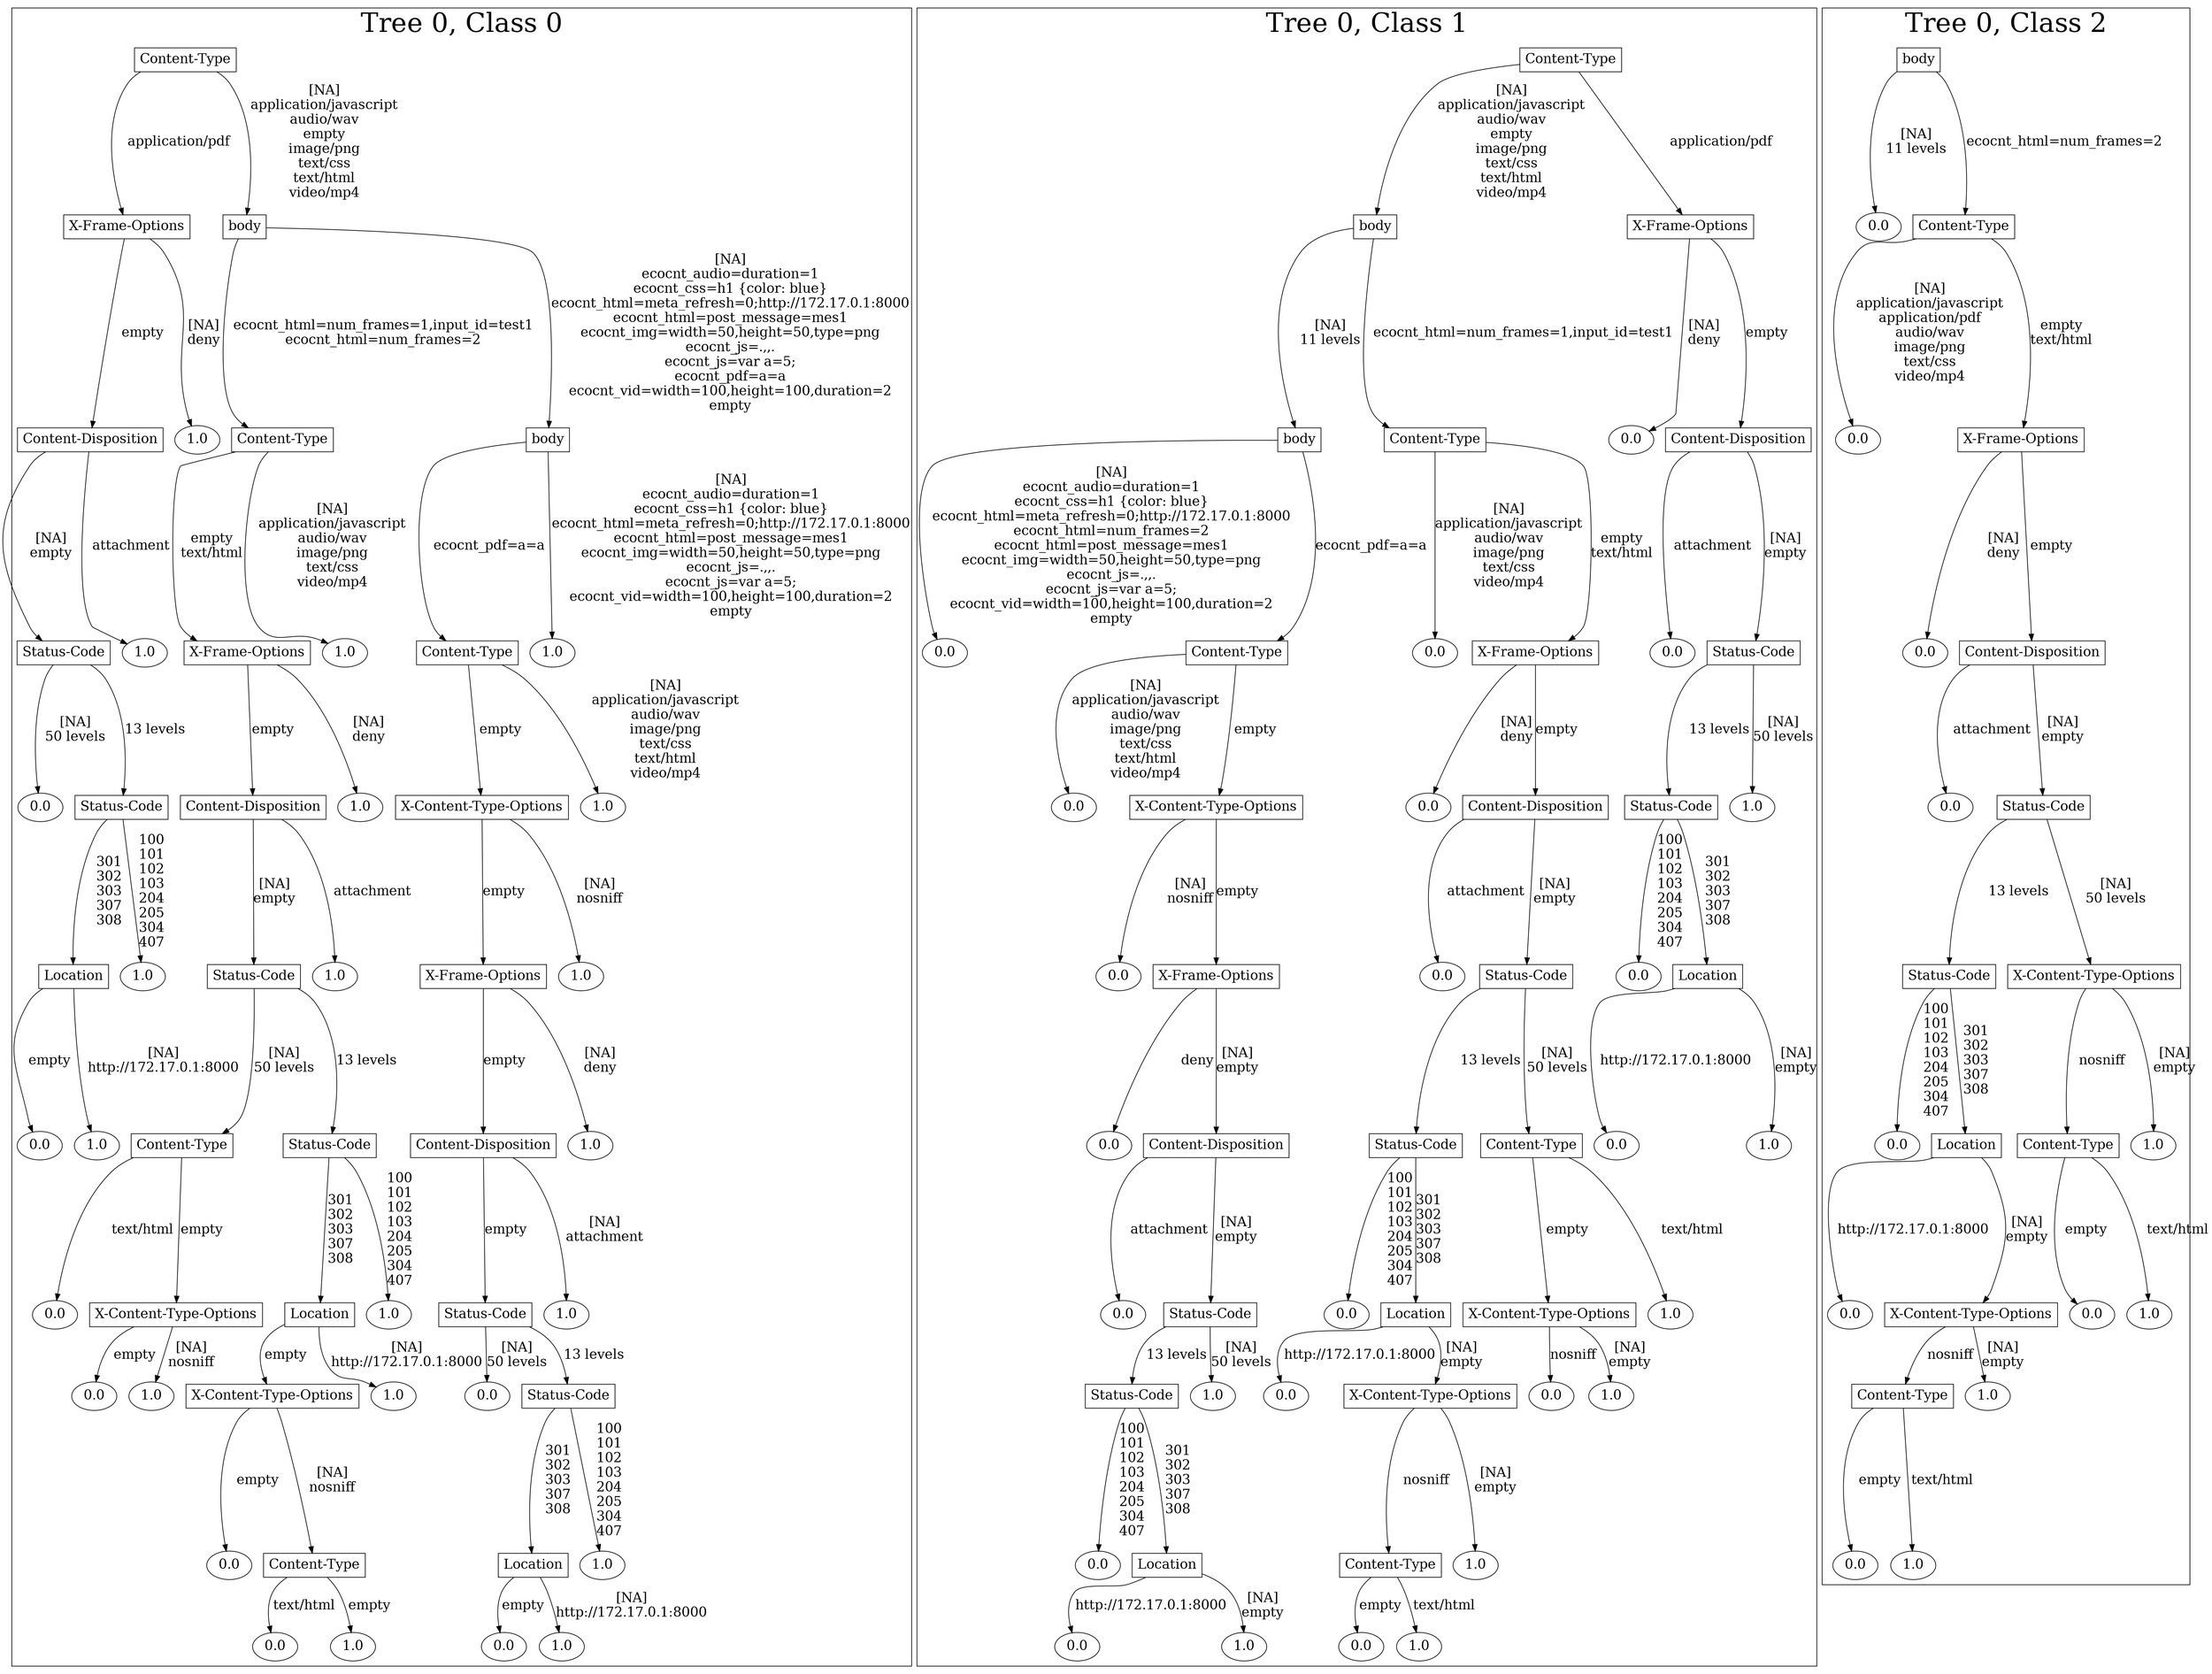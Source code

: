 /*
Generated by:
    http://https://github.com/h2oai/h2o-3/tree/master/h2o-genmodel/src/main/java/hex/genmodel/tools/PrintMojo.java
*/

/*
On a mac:

$ brew install graphviz
$ dot -Tpng file.gv -o file.png
$ open file.png
*/

digraph G {

subgraph cluster_0 {
/* Nodes */

/* Level 0 */
{
"SG_0_Node_0" [shape=box, fontsize=20, label="Content-Type"]
}

/* Level 1 */
{
"SG_0_Node_1" [shape=box, fontsize=20, label="X-Frame-Options"]
"SG_0_Node_2" [shape=box, fontsize=20, label="body"]
}

/* Level 2 */
{
"SG_0_Node_3" [shape=box, fontsize=20, label="Content-Disposition"]
"SG_0_Node_25" [fontsize=20, label="1.0"]
"SG_0_Node_4" [shape=box, fontsize=20, label="Content-Type"]
"SG_0_Node_5" [shape=box, fontsize=20, label="body"]
}

/* Level 3 */
{
"SG_0_Node_6" [shape=box, fontsize=20, label="Status-Code"]
"SG_0_Node_26" [fontsize=20, label="1.0"]
"SG_0_Node_7" [shape=box, fontsize=20, label="X-Frame-Options"]
"SG_0_Node_27" [fontsize=20, label="1.0"]
"SG_0_Node_8" [shape=box, fontsize=20, label="Content-Type"]
"SG_0_Node_28" [fontsize=20, label="1.0"]
}

/* Level 4 */
{
"SG_0_Node_29" [fontsize=20, label="0.0"]
"SG_0_Node_9" [shape=box, fontsize=20, label="Status-Code"]
"SG_0_Node_10" [shape=box, fontsize=20, label="Content-Disposition"]
"SG_0_Node_30" [fontsize=20, label="1.0"]
"SG_0_Node_11" [shape=box, fontsize=20, label="X-Content-Type-Options"]
"SG_0_Node_31" [fontsize=20, label="1.0"]
}

/* Level 5 */
{
"SG_0_Node_12" [shape=box, fontsize=20, label="Location"]
"SG_0_Node_32" [fontsize=20, label="1.0"]
"SG_0_Node_13" [shape=box, fontsize=20, label="Status-Code"]
"SG_0_Node_33" [fontsize=20, label="1.0"]
"SG_0_Node_14" [shape=box, fontsize=20, label="X-Frame-Options"]
"SG_0_Node_34" [fontsize=20, label="1.0"]
}

/* Level 6 */
{
"SG_0_Node_35" [fontsize=20, label="0.0"]
"SG_0_Node_36" [fontsize=20, label="1.0"]
"SG_0_Node_15" [shape=box, fontsize=20, label="Content-Type"]
"SG_0_Node_16" [shape=box, fontsize=20, label="Status-Code"]
"SG_0_Node_17" [shape=box, fontsize=20, label="Content-Disposition"]
"SG_0_Node_37" [fontsize=20, label="1.0"]
}

/* Level 7 */
{
"SG_0_Node_38" [fontsize=20, label="0.0"]
"SG_0_Node_18" [shape=box, fontsize=20, label="X-Content-Type-Options"]
"SG_0_Node_19" [shape=box, fontsize=20, label="Location"]
"SG_0_Node_39" [fontsize=20, label="1.0"]
"SG_0_Node_20" [shape=box, fontsize=20, label="Status-Code"]
"SG_0_Node_40" [fontsize=20, label="1.0"]
}

/* Level 8 */
{
"SG_0_Node_41" [fontsize=20, label="0.0"]
"SG_0_Node_42" [fontsize=20, label="1.0"]
"SG_0_Node_21" [shape=box, fontsize=20, label="X-Content-Type-Options"]
"SG_0_Node_43" [fontsize=20, label="1.0"]
"SG_0_Node_44" [fontsize=20, label="0.0"]
"SG_0_Node_22" [shape=box, fontsize=20, label="Status-Code"]
}

/* Level 9 */
{
"SG_0_Node_45" [fontsize=20, label="0.0"]
"SG_0_Node_23" [shape=box, fontsize=20, label="Content-Type"]
"SG_0_Node_24" [shape=box, fontsize=20, label="Location"]
"SG_0_Node_46" [fontsize=20, label="1.0"]
}

/* Level 10 */
{
"SG_0_Node_47" [fontsize=20, label="0.0"]
"SG_0_Node_48" [fontsize=20, label="1.0"]
"SG_0_Node_49" [fontsize=20, label="0.0"]
"SG_0_Node_50" [fontsize=20, label="1.0"]
}

/* Edges */
"SG_0_Node_0" -> "SG_0_Node_1" [fontsize=20, label="application/pdf
"]
"SG_0_Node_0" -> "SG_0_Node_2" [fontsize=20, label="[NA]
application/javascript
audio/wav
empty
image/png
text/css
text/html
video/mp4
"]
"SG_0_Node_2" -> "SG_0_Node_4" [fontsize=20, label="ecocnt_html=num_frames=1,input_id=test1
ecocnt_html=num_frames=2
"]
"SG_0_Node_2" -> "SG_0_Node_5" [fontsize=20, label="[NA]
ecocnt_audio=duration=1
ecocnt_css=h1 {color: blue}
ecocnt_html=meta_refresh=0;http://172.17.0.1:8000
ecocnt_html=post_message=mes1
ecocnt_img=width=50,height=50,type=png
ecocnt_js=.,,.
ecocnt_js=var a=5;
ecocnt_pdf=a=a
ecocnt_vid=width=100,height=100,duration=2
empty
"]
"SG_0_Node_5" -> "SG_0_Node_8" [fontsize=20, label="ecocnt_pdf=a=a
"]
"SG_0_Node_5" -> "SG_0_Node_28" [fontsize=20, label="[NA]
ecocnt_audio=duration=1
ecocnt_css=h1 {color: blue}
ecocnt_html=meta_refresh=0;http://172.17.0.1:8000
ecocnt_html=post_message=mes1
ecocnt_img=width=50,height=50,type=png
ecocnt_js=.,,.
ecocnt_js=var a=5;
ecocnt_vid=width=100,height=100,duration=2
empty
"]
"SG_0_Node_8" -> "SG_0_Node_11" [fontsize=20, label="empty
"]
"SG_0_Node_8" -> "SG_0_Node_31" [fontsize=20, label="[NA]
application/javascript
audio/wav
image/png
text/css
text/html
video/mp4
"]
"SG_0_Node_11" -> "SG_0_Node_14" [fontsize=20, label="empty
"]
"SG_0_Node_11" -> "SG_0_Node_34" [fontsize=20, label="[NA]
nosniff
"]
"SG_0_Node_14" -> "SG_0_Node_17" [fontsize=20, label="empty
"]
"SG_0_Node_14" -> "SG_0_Node_37" [fontsize=20, label="[NA]
deny
"]
"SG_0_Node_17" -> "SG_0_Node_20" [fontsize=20, label="empty
"]
"SG_0_Node_17" -> "SG_0_Node_40" [fontsize=20, label="[NA]
attachment
"]
"SG_0_Node_20" -> "SG_0_Node_44" [fontsize=20, label="[NA]
50 levels
"]
"SG_0_Node_20" -> "SG_0_Node_22" [fontsize=20, label="13 levels
"]
"SG_0_Node_22" -> "SG_0_Node_24" [fontsize=20, label="301
302
303
307
308
"]
"SG_0_Node_22" -> "SG_0_Node_46" [fontsize=20, label="100
101
102
103
204
205
304
407
"]
"SG_0_Node_24" -> "SG_0_Node_49" [fontsize=20, label="empty
"]
"SG_0_Node_24" -> "SG_0_Node_50" [fontsize=20, label="[NA]
http://172.17.0.1:8000
"]
"SG_0_Node_4" -> "SG_0_Node_7" [fontsize=20, label="empty
text/html
"]
"SG_0_Node_4" -> "SG_0_Node_27" [fontsize=20, label="[NA]
application/javascript
audio/wav
image/png
text/css
video/mp4
"]
"SG_0_Node_7" -> "SG_0_Node_10" [fontsize=20, label="empty
"]
"SG_0_Node_7" -> "SG_0_Node_30" [fontsize=20, label="[NA]
deny
"]
"SG_0_Node_10" -> "SG_0_Node_13" [fontsize=20, label="[NA]
empty
"]
"SG_0_Node_10" -> "SG_0_Node_33" [fontsize=20, label="attachment
"]
"SG_0_Node_13" -> "SG_0_Node_15" [fontsize=20, label="[NA]
50 levels
"]
"SG_0_Node_13" -> "SG_0_Node_16" [fontsize=20, label="13 levels
"]
"SG_0_Node_16" -> "SG_0_Node_19" [fontsize=20, label="301
302
303
307
308
"]
"SG_0_Node_16" -> "SG_0_Node_39" [fontsize=20, label="100
101
102
103
204
205
304
407
"]
"SG_0_Node_19" -> "SG_0_Node_21" [fontsize=20, label="empty
"]
"SG_0_Node_19" -> "SG_0_Node_43" [fontsize=20, label="[NA]
http://172.17.0.1:8000
"]
"SG_0_Node_21" -> "SG_0_Node_45" [fontsize=20, label="empty
"]
"SG_0_Node_21" -> "SG_0_Node_23" [fontsize=20, label="[NA]
nosniff
"]
"SG_0_Node_23" -> "SG_0_Node_47" [fontsize=20, label="text/html
"]
"SG_0_Node_23" -> "SG_0_Node_48" [fontsize=20, label="empty
"]
"SG_0_Node_15" -> "SG_0_Node_38" [fontsize=20, label="text/html
"]
"SG_0_Node_15" -> "SG_0_Node_18" [fontsize=20, label="empty
"]
"SG_0_Node_18" -> "SG_0_Node_41" [fontsize=20, label="empty
"]
"SG_0_Node_18" -> "SG_0_Node_42" [fontsize=20, label="[NA]
nosniff
"]
"SG_0_Node_1" -> "SG_0_Node_3" [fontsize=20, label="empty
"]
"SG_0_Node_1" -> "SG_0_Node_25" [fontsize=20, label="[NA]
deny
"]
"SG_0_Node_3" -> "SG_0_Node_6" [fontsize=20, label="[NA]
empty
"]
"SG_0_Node_3" -> "SG_0_Node_26" [fontsize=20, label="attachment
"]
"SG_0_Node_6" -> "SG_0_Node_29" [fontsize=20, label="[NA]
50 levels
"]
"SG_0_Node_6" -> "SG_0_Node_9" [fontsize=20, label="13 levels
"]
"SG_0_Node_9" -> "SG_0_Node_12" [fontsize=20, label="301
302
303
307
308
"]
"SG_0_Node_9" -> "SG_0_Node_32" [fontsize=20, label="100
101
102
103
204
205
304
407
"]
"SG_0_Node_12" -> "SG_0_Node_35" [fontsize=20, label="empty
"]
"SG_0_Node_12" -> "SG_0_Node_36" [fontsize=20, label="[NA]
http://172.17.0.1:8000
"]

fontsize=40
label="Tree 0, Class 0"
}

subgraph cluster_1 {
/* Nodes */

/* Level 0 */
{
"SG_1_Node_0" [shape=box, fontsize=20, label="Content-Type"]
}

/* Level 1 */
{
"SG_1_Node_1" [shape=box, fontsize=20, label="body"]
"SG_1_Node_2" [shape=box, fontsize=20, label="X-Frame-Options"]
}

/* Level 2 */
{
"SG_1_Node_3" [shape=box, fontsize=20, label="body"]
"SG_1_Node_4" [shape=box, fontsize=20, label="Content-Type"]
"SG_1_Node_25" [fontsize=20, label="0.0"]
"SG_1_Node_5" [shape=box, fontsize=20, label="Content-Disposition"]
}

/* Level 3 */
{
"SG_1_Node_26" [fontsize=20, label="0.0"]
"SG_1_Node_6" [shape=box, fontsize=20, label="Content-Type"]
"SG_1_Node_27" [fontsize=20, label="0.0"]
"SG_1_Node_7" [shape=box, fontsize=20, label="X-Frame-Options"]
"SG_1_Node_28" [fontsize=20, label="0.0"]
"SG_1_Node_8" [shape=box, fontsize=20, label="Status-Code"]
}

/* Level 4 */
{
"SG_1_Node_29" [fontsize=20, label="0.0"]
"SG_1_Node_9" [shape=box, fontsize=20, label="X-Content-Type-Options"]
"SG_1_Node_30" [fontsize=20, label="0.0"]
"SG_1_Node_10" [shape=box, fontsize=20, label="Content-Disposition"]
"SG_1_Node_11" [shape=box, fontsize=20, label="Status-Code"]
"SG_1_Node_31" [fontsize=20, label="1.0"]
}

/* Level 5 */
{
"SG_1_Node_32" [fontsize=20, label="0.0"]
"SG_1_Node_12" [shape=box, fontsize=20, label="X-Frame-Options"]
"SG_1_Node_33" [fontsize=20, label="0.0"]
"SG_1_Node_13" [shape=box, fontsize=20, label="Status-Code"]
"SG_1_Node_34" [fontsize=20, label="0.0"]
"SG_1_Node_14" [shape=box, fontsize=20, label="Location"]
}

/* Level 6 */
{
"SG_1_Node_35" [fontsize=20, label="0.0"]
"SG_1_Node_15" [shape=box, fontsize=20, label="Content-Disposition"]
"SG_1_Node_16" [shape=box, fontsize=20, label="Status-Code"]
"SG_1_Node_17" [shape=box, fontsize=20, label="Content-Type"]
"SG_1_Node_36" [fontsize=20, label="0.0"]
"SG_1_Node_37" [fontsize=20, label="1.0"]
}

/* Level 7 */
{
"SG_1_Node_38" [fontsize=20, label="0.0"]
"SG_1_Node_18" [shape=box, fontsize=20, label="Status-Code"]
"SG_1_Node_39" [fontsize=20, label="0.0"]
"SG_1_Node_19" [shape=box, fontsize=20, label="Location"]
"SG_1_Node_20" [shape=box, fontsize=20, label="X-Content-Type-Options"]
"SG_1_Node_40" [fontsize=20, label="1.0"]
}

/* Level 8 */
{
"SG_1_Node_21" [shape=box, fontsize=20, label="Status-Code"]
"SG_1_Node_41" [fontsize=20, label="1.0"]
"SG_1_Node_42" [fontsize=20, label="0.0"]
"SG_1_Node_22" [shape=box, fontsize=20, label="X-Content-Type-Options"]
"SG_1_Node_43" [fontsize=20, label="0.0"]
"SG_1_Node_44" [fontsize=20, label="1.0"]
}

/* Level 9 */
{
"SG_1_Node_45" [fontsize=20, label="0.0"]
"SG_1_Node_23" [shape=box, fontsize=20, label="Location"]
"SG_1_Node_24" [shape=box, fontsize=20, label="Content-Type"]
"SG_1_Node_46" [fontsize=20, label="1.0"]
}

/* Level 10 */
{
"SG_1_Node_47" [fontsize=20, label="0.0"]
"SG_1_Node_48" [fontsize=20, label="1.0"]
"SG_1_Node_49" [fontsize=20, label="0.0"]
"SG_1_Node_50" [fontsize=20, label="1.0"]
}

/* Edges */
"SG_1_Node_0" -> "SG_1_Node_1" [fontsize=20, label="[NA]
application/javascript
audio/wav
empty
image/png
text/css
text/html
video/mp4
"]
"SG_1_Node_0" -> "SG_1_Node_2" [fontsize=20, label="application/pdf
"]
"SG_1_Node_2" -> "SG_1_Node_25" [fontsize=20, label="[NA]
deny
"]
"SG_1_Node_2" -> "SG_1_Node_5" [fontsize=20, label="empty
"]
"SG_1_Node_5" -> "SG_1_Node_28" [fontsize=20, label="attachment
"]
"SG_1_Node_5" -> "SG_1_Node_8" [fontsize=20, label="[NA]
empty
"]
"SG_1_Node_8" -> "SG_1_Node_11" [fontsize=20, label="13 levels
"]
"SG_1_Node_8" -> "SG_1_Node_31" [fontsize=20, label="[NA]
50 levels
"]
"SG_1_Node_11" -> "SG_1_Node_34" [fontsize=20, label="100
101
102
103
204
205
304
407
"]
"SG_1_Node_11" -> "SG_1_Node_14" [fontsize=20, label="301
302
303
307
308
"]
"SG_1_Node_14" -> "SG_1_Node_36" [fontsize=20, label="http://172.17.0.1:8000
"]
"SG_1_Node_14" -> "SG_1_Node_37" [fontsize=20, label="[NA]
empty
"]
"SG_1_Node_1" -> "SG_1_Node_3" [fontsize=20, label="[NA]
11 levels
"]
"SG_1_Node_1" -> "SG_1_Node_4" [fontsize=20, label="ecocnt_html=num_frames=1,input_id=test1
"]
"SG_1_Node_4" -> "SG_1_Node_27" [fontsize=20, label="[NA]
application/javascript
audio/wav
image/png
text/css
video/mp4
"]
"SG_1_Node_4" -> "SG_1_Node_7" [fontsize=20, label="empty
text/html
"]
"SG_1_Node_7" -> "SG_1_Node_30" [fontsize=20, label="[NA]
deny
"]
"SG_1_Node_7" -> "SG_1_Node_10" [fontsize=20, label="empty
"]
"SG_1_Node_10" -> "SG_1_Node_33" [fontsize=20, label="attachment
"]
"SG_1_Node_10" -> "SG_1_Node_13" [fontsize=20, label="[NA]
empty
"]
"SG_1_Node_13" -> "SG_1_Node_16" [fontsize=20, label="13 levels
"]
"SG_1_Node_13" -> "SG_1_Node_17" [fontsize=20, label="[NA]
50 levels
"]
"SG_1_Node_17" -> "SG_1_Node_20" [fontsize=20, label="empty
"]
"SG_1_Node_17" -> "SG_1_Node_40" [fontsize=20, label="text/html
"]
"SG_1_Node_20" -> "SG_1_Node_43" [fontsize=20, label="nosniff
"]
"SG_1_Node_20" -> "SG_1_Node_44" [fontsize=20, label="[NA]
empty
"]
"SG_1_Node_16" -> "SG_1_Node_39" [fontsize=20, label="100
101
102
103
204
205
304
407
"]
"SG_1_Node_16" -> "SG_1_Node_19" [fontsize=20, label="301
302
303
307
308
"]
"SG_1_Node_19" -> "SG_1_Node_42" [fontsize=20, label="http://172.17.0.1:8000
"]
"SG_1_Node_19" -> "SG_1_Node_22" [fontsize=20, label="[NA]
empty
"]
"SG_1_Node_22" -> "SG_1_Node_24" [fontsize=20, label="nosniff
"]
"SG_1_Node_22" -> "SG_1_Node_46" [fontsize=20, label="[NA]
empty
"]
"SG_1_Node_24" -> "SG_1_Node_49" [fontsize=20, label="empty
"]
"SG_1_Node_24" -> "SG_1_Node_50" [fontsize=20, label="text/html
"]
"SG_1_Node_3" -> "SG_1_Node_26" [fontsize=20, label="[NA]
ecocnt_audio=duration=1
ecocnt_css=h1 {color: blue}
ecocnt_html=meta_refresh=0;http://172.17.0.1:8000
ecocnt_html=num_frames=2
ecocnt_html=post_message=mes1
ecocnt_img=width=50,height=50,type=png
ecocnt_js=.,,.
ecocnt_js=var a=5;
ecocnt_vid=width=100,height=100,duration=2
empty
"]
"SG_1_Node_3" -> "SG_1_Node_6" [fontsize=20, label="ecocnt_pdf=a=a
"]
"SG_1_Node_6" -> "SG_1_Node_29" [fontsize=20, label="[NA]
application/javascript
audio/wav
image/png
text/css
text/html
video/mp4
"]
"SG_1_Node_6" -> "SG_1_Node_9" [fontsize=20, label="empty
"]
"SG_1_Node_9" -> "SG_1_Node_32" [fontsize=20, label="[NA]
nosniff
"]
"SG_1_Node_9" -> "SG_1_Node_12" [fontsize=20, label="empty
"]
"SG_1_Node_12" -> "SG_1_Node_35" [fontsize=20, label="deny
"]
"SG_1_Node_12" -> "SG_1_Node_15" [fontsize=20, label="[NA]
empty
"]
"SG_1_Node_15" -> "SG_1_Node_38" [fontsize=20, label="attachment
"]
"SG_1_Node_15" -> "SG_1_Node_18" [fontsize=20, label="[NA]
empty
"]
"SG_1_Node_18" -> "SG_1_Node_21" [fontsize=20, label="13 levels
"]
"SG_1_Node_18" -> "SG_1_Node_41" [fontsize=20, label="[NA]
50 levels
"]
"SG_1_Node_21" -> "SG_1_Node_45" [fontsize=20, label="100
101
102
103
204
205
304
407
"]
"SG_1_Node_21" -> "SG_1_Node_23" [fontsize=20, label="301
302
303
307
308
"]
"SG_1_Node_23" -> "SG_1_Node_47" [fontsize=20, label="http://172.17.0.1:8000
"]
"SG_1_Node_23" -> "SG_1_Node_48" [fontsize=20, label="[NA]
empty
"]

fontsize=40
label="Tree 0, Class 1"
}

subgraph cluster_2 {
/* Nodes */

/* Level 0 */
{
"SG_2_Node_0" [shape=box, fontsize=20, label="body"]
}

/* Level 1 */
{
"SG_2_Node_11" [fontsize=20, label="0.0"]
"SG_2_Node_1" [shape=box, fontsize=20, label="Content-Type"]
}

/* Level 2 */
{
"SG_2_Node_12" [fontsize=20, label="0.0"]
"SG_2_Node_2" [shape=box, fontsize=20, label="X-Frame-Options"]
}

/* Level 3 */
{
"SG_2_Node_13" [fontsize=20, label="0.0"]
"SG_2_Node_3" [shape=box, fontsize=20, label="Content-Disposition"]
}

/* Level 4 */
{
"SG_2_Node_14" [fontsize=20, label="0.0"]
"SG_2_Node_4" [shape=box, fontsize=20, label="Status-Code"]
}

/* Level 5 */
{
"SG_2_Node_5" [shape=box, fontsize=20, label="Status-Code"]
"SG_2_Node_6" [shape=box, fontsize=20, label="X-Content-Type-Options"]
}

/* Level 6 */
{
"SG_2_Node_15" [fontsize=20, label="0.0"]
"SG_2_Node_7" [shape=box, fontsize=20, label="Location"]
"SG_2_Node_8" [shape=box, fontsize=20, label="Content-Type"]
"SG_2_Node_16" [fontsize=20, label="1.0"]
}

/* Level 7 */
{
"SG_2_Node_17" [fontsize=20, label="0.0"]
"SG_2_Node_9" [shape=box, fontsize=20, label="X-Content-Type-Options"]
"SG_2_Node_18" [fontsize=20, label="0.0"]
"SG_2_Node_19" [fontsize=20, label="1.0"]
}

/* Level 8 */
{
"SG_2_Node_10" [shape=box, fontsize=20, label="Content-Type"]
"SG_2_Node_20" [fontsize=20, label="1.0"]
}

/* Level 9 */
{
"SG_2_Node_21" [fontsize=20, label="0.0"]
"SG_2_Node_22" [fontsize=20, label="1.0"]
}

/* Edges */
"SG_2_Node_0" -> "SG_2_Node_11" [fontsize=20, label="[NA]
11 levels
"]
"SG_2_Node_0" -> "SG_2_Node_1" [fontsize=20, label="ecocnt_html=num_frames=2
"]
"SG_2_Node_1" -> "SG_2_Node_12" [fontsize=20, label="[NA]
application/javascript
application/pdf
audio/wav
image/png
text/css
video/mp4
"]
"SG_2_Node_1" -> "SG_2_Node_2" [fontsize=20, label="empty
text/html
"]
"SG_2_Node_2" -> "SG_2_Node_13" [fontsize=20, label="[NA]
deny
"]
"SG_2_Node_2" -> "SG_2_Node_3" [fontsize=20, label="empty
"]
"SG_2_Node_3" -> "SG_2_Node_14" [fontsize=20, label="attachment
"]
"SG_2_Node_3" -> "SG_2_Node_4" [fontsize=20, label="[NA]
empty
"]
"SG_2_Node_4" -> "SG_2_Node_5" [fontsize=20, label="13 levels
"]
"SG_2_Node_4" -> "SG_2_Node_6" [fontsize=20, label="[NA]
50 levels
"]
"SG_2_Node_6" -> "SG_2_Node_8" [fontsize=20, label="nosniff
"]
"SG_2_Node_6" -> "SG_2_Node_16" [fontsize=20, label="[NA]
empty
"]
"SG_2_Node_8" -> "SG_2_Node_18" [fontsize=20, label="empty
"]
"SG_2_Node_8" -> "SG_2_Node_19" [fontsize=20, label="text/html
"]
"SG_2_Node_5" -> "SG_2_Node_15" [fontsize=20, label="100
101
102
103
204
205
304
407
"]
"SG_2_Node_5" -> "SG_2_Node_7" [fontsize=20, label="301
302
303
307
308
"]
"SG_2_Node_7" -> "SG_2_Node_17" [fontsize=20, label="http://172.17.0.1:8000
"]
"SG_2_Node_7" -> "SG_2_Node_9" [fontsize=20, label="[NA]
empty
"]
"SG_2_Node_9" -> "SG_2_Node_10" [fontsize=20, label="nosniff
"]
"SG_2_Node_9" -> "SG_2_Node_20" [fontsize=20, label="[NA]
empty
"]
"SG_2_Node_10" -> "SG_2_Node_21" [fontsize=20, label="empty
"]
"SG_2_Node_10" -> "SG_2_Node_22" [fontsize=20, label="text/html
"]

fontsize=40
label="Tree 0, Class 2"
}

}

